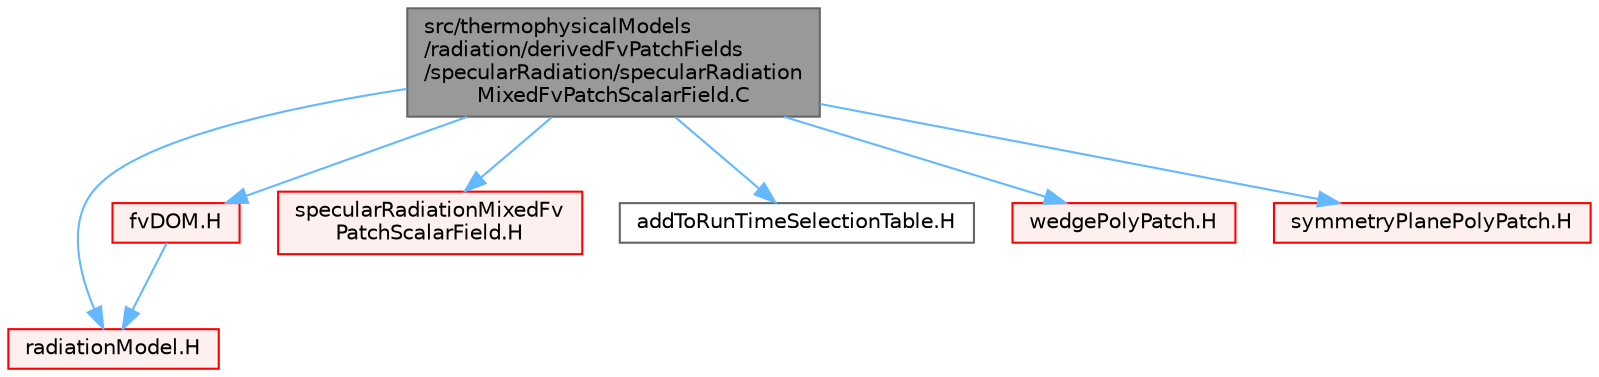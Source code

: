 digraph "src/thermophysicalModels/radiation/derivedFvPatchFields/specularRadiation/specularRadiationMixedFvPatchScalarField.C"
{
 // LATEX_PDF_SIZE
  bgcolor="transparent";
  edge [fontname=Helvetica,fontsize=10,labelfontname=Helvetica,labelfontsize=10];
  node [fontname=Helvetica,fontsize=10,shape=box,height=0.2,width=0.4];
  Node1 [id="Node000001",label="src/thermophysicalModels\l/radiation/derivedFvPatchFields\l/specularRadiation/specularRadiation\lMixedFvPatchScalarField.C",height=0.2,width=0.4,color="gray40", fillcolor="grey60", style="filled", fontcolor="black",tooltip=" "];
  Node1 -> Node2 [id="edge1_Node000001_Node000002",color="steelblue1",style="solid",tooltip=" "];
  Node2 [id="Node000002",label="radiationModel.H",height=0.2,width=0.4,color="red", fillcolor="#FFF0F0", style="filled",URL="$radiationModel_8H.html",tooltip=" "];
  Node1 -> Node383 [id="edge2_Node000001_Node000383",color="steelblue1",style="solid",tooltip=" "];
  Node383 [id="Node000383",label="fvDOM.H",height=0.2,width=0.4,color="red", fillcolor="#FFF0F0", style="filled",URL="$fvDOM_8H.html",tooltip=" "];
  Node383 -> Node2 [id="edge3_Node000383_Node000002",color="steelblue1",style="solid",tooltip=" "];
  Node1 -> Node473 [id="edge4_Node000001_Node000473",color="steelblue1",style="solid",tooltip=" "];
  Node473 [id="Node000473",label="specularRadiationMixedFv\lPatchScalarField.H",height=0.2,width=0.4,color="red", fillcolor="#FFF0F0", style="filled",URL="$specularRadiationMixedFvPatchScalarField_8H.html",tooltip=" "];
  Node1 -> Node476 [id="edge5_Node000001_Node000476",color="steelblue1",style="solid",tooltip=" "];
  Node476 [id="Node000476",label="addToRunTimeSelectionTable.H",height=0.2,width=0.4,color="grey40", fillcolor="white", style="filled",URL="$addToRunTimeSelectionTable_8H.html",tooltip="Macros for easy insertion into run-time selection tables."];
  Node1 -> Node477 [id="edge6_Node000001_Node000477",color="steelblue1",style="solid",tooltip=" "];
  Node477 [id="Node000477",label="wedgePolyPatch.H",height=0.2,width=0.4,color="red", fillcolor="#FFF0F0", style="filled",URL="$wedgePolyPatch_8H.html",tooltip=" "];
  Node1 -> Node478 [id="edge7_Node000001_Node000478",color="steelblue1",style="solid",tooltip=" "];
  Node478 [id="Node000478",label="symmetryPlanePolyPatch.H",height=0.2,width=0.4,color="red", fillcolor="#FFF0F0", style="filled",URL="$symmetryPlanePolyPatch_8H.html",tooltip=" "];
}
